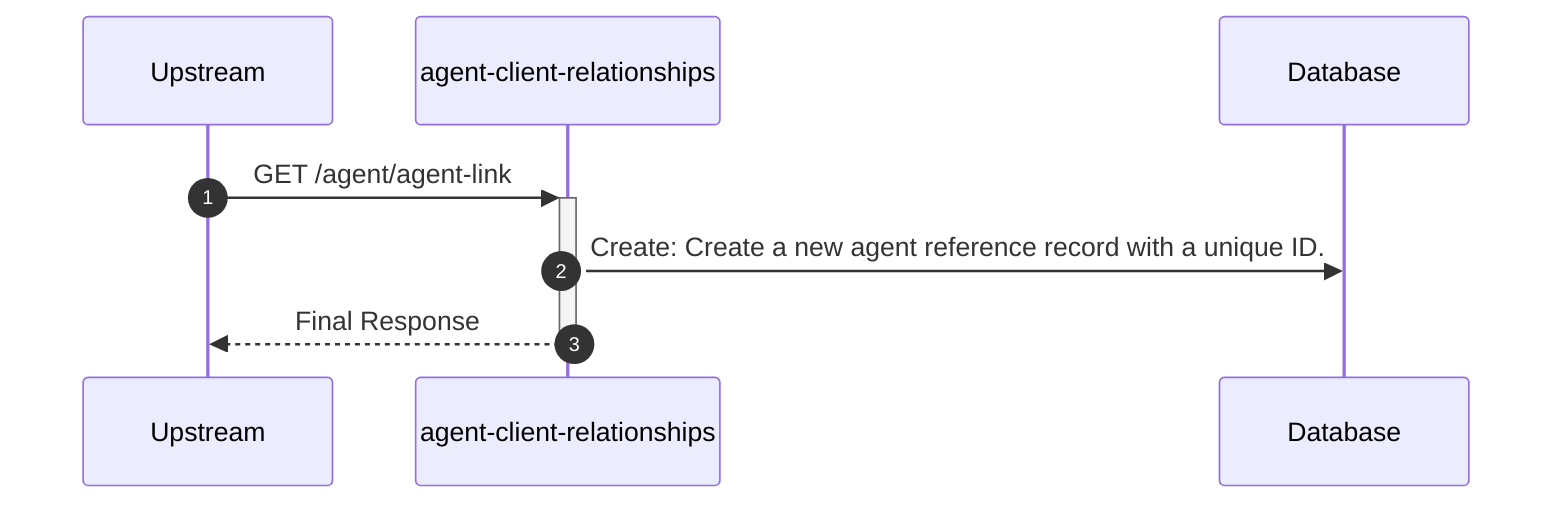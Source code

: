 sequenceDiagram
    autonumber
    participant Upstream
    participant agent-client-relationships
    participant Database

    Upstream->>+agent-client-relationships: GET /agent/agent-link
    agent-client-relationships->>Database: Create: Create a new agent reference record with a unique ID.
    agent-client-relationships-->>-Upstream: Final Response